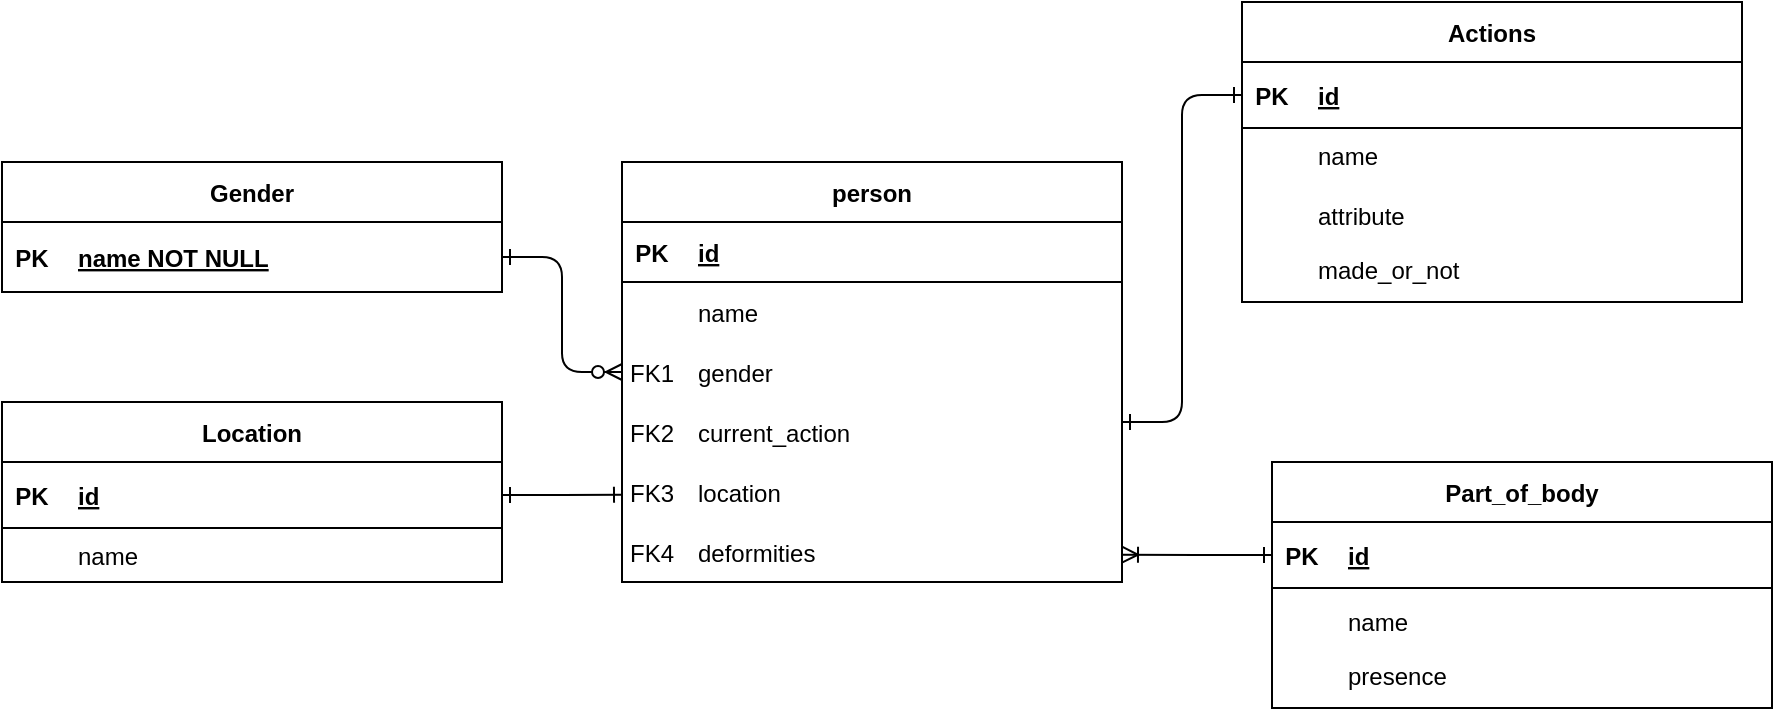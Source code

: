 <mxfile version="21.1.1" type="device">
  <diagram id="R2lEEEUBdFMjLlhIrx00" name="Page-1">
    <mxGraphModel dx="546" dy="746" grid="1" gridSize="10" guides="1" tooltips="1" connect="1" arrows="1" fold="1" page="1" pageScale="1" pageWidth="850" pageHeight="1100" math="0" shadow="0" extFonts="Permanent Marker^https://fonts.googleapis.com/css?family=Permanent+Marker">
      <root>
        <mxCell id="0" />
        <mxCell id="1" parent="0" />
        <mxCell id="sWhxMPJAAzVVnIiJoIiu-1" value="" style="edgeStyle=entityRelationEdgeStyle;endArrow=ERzeroToMany;startArrow=ERone;endFill=1;startFill=0;entryX=0;entryY=0.5;entryDx=0;entryDy=0;" parent="1" source="sWhxMPJAAzVVnIiJoIiu-24" target="sWhxMPJAAzVVnIiJoIiu-10" edge="1">
          <mxGeometry width="100" height="100" relative="1" as="geometry">
            <mxPoint x="340" y="720" as="sourcePoint" />
            <mxPoint x="440" y="620" as="targetPoint" />
          </mxGeometry>
        </mxCell>
        <mxCell id="sWhxMPJAAzVVnIiJoIiu-2" value="" style="edgeStyle=entityRelationEdgeStyle;endArrow=ERone;startArrow=ERone;endFill=0;startFill=0;strokeColor=default;entryX=0;entryY=0.5;entryDx=0;entryDy=0;" parent="1" target="sWhxMPJAAzVVnIiJoIiu-14" edge="1">
          <mxGeometry width="100" height="100" relative="1" as="geometry">
            <mxPoint x="700" y="250" as="sourcePoint" />
            <mxPoint x="460" y="205" as="targetPoint" />
          </mxGeometry>
        </mxCell>
        <mxCell id="sWhxMPJAAzVVnIiJoIiu-3" value="person" style="shape=table;startSize=30;container=1;collapsible=1;childLayout=tableLayout;fixedRows=1;rowLines=0;fontStyle=1;align=center;resizeLast=1;columnLines=0;snapToPoint=0;rounded=0;" parent="1" vertex="1">
          <mxGeometry x="450" y="120" width="250" height="210" as="geometry">
            <mxRectangle x="450" y="120" width="80" height="30" as="alternateBounds" />
          </mxGeometry>
        </mxCell>
        <mxCell id="sWhxMPJAAzVVnIiJoIiu-4" value="" style="shape=partialRectangle;collapsible=0;dropTarget=0;pointerEvents=0;fillColor=none;points=[[0,0.5],[1,0.5]];portConstraint=eastwest;top=0;left=0;right=0;bottom=1;" parent="sWhxMPJAAzVVnIiJoIiu-3" vertex="1">
          <mxGeometry y="30" width="250" height="30" as="geometry" />
        </mxCell>
        <mxCell id="sWhxMPJAAzVVnIiJoIiu-5" value="PK" style="shape=partialRectangle;overflow=hidden;connectable=0;fillColor=none;top=0;left=0;bottom=0;right=0;fontStyle=1;" parent="sWhxMPJAAzVVnIiJoIiu-4" vertex="1">
          <mxGeometry width="30" height="30" as="geometry">
            <mxRectangle width="30" height="30" as="alternateBounds" />
          </mxGeometry>
        </mxCell>
        <mxCell id="sWhxMPJAAzVVnIiJoIiu-6" value="id" style="shape=partialRectangle;overflow=hidden;connectable=0;fillColor=none;top=0;left=0;bottom=0;right=0;align=left;spacingLeft=6;fontStyle=5;" parent="sWhxMPJAAzVVnIiJoIiu-4" vertex="1">
          <mxGeometry x="30" width="220" height="30" as="geometry">
            <mxRectangle width="220" height="30" as="alternateBounds" />
          </mxGeometry>
        </mxCell>
        <mxCell id="sWhxMPJAAzVVnIiJoIiu-7" value="" style="shape=partialRectangle;collapsible=0;dropTarget=0;pointerEvents=0;fillColor=none;points=[[0,0.5],[1,0.5]];portConstraint=eastwest;top=0;left=0;right=0;bottom=0;" parent="sWhxMPJAAzVVnIiJoIiu-3" vertex="1">
          <mxGeometry y="60" width="250" height="30" as="geometry" />
        </mxCell>
        <mxCell id="sWhxMPJAAzVVnIiJoIiu-8" value="" style="shape=partialRectangle;overflow=hidden;connectable=0;fillColor=none;top=0;left=0;bottom=0;right=0;" parent="sWhxMPJAAzVVnIiJoIiu-7" vertex="1">
          <mxGeometry width="30" height="30" as="geometry">
            <mxRectangle width="30" height="30" as="alternateBounds" />
          </mxGeometry>
        </mxCell>
        <mxCell id="sWhxMPJAAzVVnIiJoIiu-9" value="name" style="shape=partialRectangle;overflow=hidden;connectable=0;fillColor=none;top=0;left=0;bottom=0;right=0;align=left;spacingLeft=6;" parent="sWhxMPJAAzVVnIiJoIiu-7" vertex="1">
          <mxGeometry x="30" width="220" height="30" as="geometry">
            <mxRectangle width="220" height="30" as="alternateBounds" />
          </mxGeometry>
        </mxCell>
        <mxCell id="sWhxMPJAAzVVnIiJoIiu-10" value="" style="shape=partialRectangle;collapsible=0;dropTarget=0;pointerEvents=0;fillColor=none;points=[[0,0.5],[1,0.5]];portConstraint=eastwest;top=0;left=0;right=0;bottom=0;" parent="sWhxMPJAAzVVnIiJoIiu-3" vertex="1">
          <mxGeometry y="90" width="250" height="30" as="geometry" />
        </mxCell>
        <mxCell id="sWhxMPJAAzVVnIiJoIiu-11" value="FK1" style="shape=partialRectangle;overflow=hidden;connectable=0;fillColor=none;top=0;left=0;bottom=0;right=0;" parent="sWhxMPJAAzVVnIiJoIiu-10" vertex="1">
          <mxGeometry width="30" height="30" as="geometry">
            <mxRectangle width="30" height="30" as="alternateBounds" />
          </mxGeometry>
        </mxCell>
        <mxCell id="sWhxMPJAAzVVnIiJoIiu-12" value="gender" style="shape=partialRectangle;overflow=hidden;connectable=0;fillColor=none;top=0;left=0;bottom=0;right=0;align=left;spacingLeft=6;" parent="sWhxMPJAAzVVnIiJoIiu-10" vertex="1">
          <mxGeometry x="30" width="220" height="30" as="geometry">
            <mxRectangle width="220" height="30" as="alternateBounds" />
          </mxGeometry>
        </mxCell>
        <mxCell id="sWhxMPJAAzVVnIiJoIiu-13" value="Actions" style="shape=table;startSize=30;container=1;collapsible=1;childLayout=tableLayout;fixedRows=1;rowLines=0;fontStyle=1;align=center;resizeLast=1;columnLines=0;" parent="1" vertex="1">
          <mxGeometry x="760" y="40" width="250" height="150" as="geometry" />
        </mxCell>
        <mxCell id="sWhxMPJAAzVVnIiJoIiu-14" value="" style="shape=partialRectangle;collapsible=0;dropTarget=0;pointerEvents=0;fillColor=none;points=[[0,0.5],[1,0.5]];portConstraint=eastwest;top=0;left=0;right=0;bottom=1;" parent="sWhxMPJAAzVVnIiJoIiu-13" vertex="1">
          <mxGeometry y="30" width="250" height="33" as="geometry" />
        </mxCell>
        <mxCell id="sWhxMPJAAzVVnIiJoIiu-15" value="PK" style="shape=partialRectangle;overflow=hidden;connectable=0;fillColor=none;top=0;left=0;bottom=0;right=0;fontStyle=1;" parent="sWhxMPJAAzVVnIiJoIiu-14" vertex="1">
          <mxGeometry width="30" height="33" as="geometry">
            <mxRectangle width="30" height="33" as="alternateBounds" />
          </mxGeometry>
        </mxCell>
        <mxCell id="sWhxMPJAAzVVnIiJoIiu-16" value="id" style="shape=partialRectangle;overflow=hidden;connectable=0;fillColor=none;top=0;left=0;bottom=0;right=0;align=left;spacingLeft=6;fontStyle=5;" parent="sWhxMPJAAzVVnIiJoIiu-14" vertex="1">
          <mxGeometry x="30" width="220" height="33" as="geometry">
            <mxRectangle width="220" height="33" as="alternateBounds" />
          </mxGeometry>
        </mxCell>
        <mxCell id="sWhxMPJAAzVVnIiJoIiu-17" value="" style="shape=partialRectangle;collapsible=0;dropTarget=0;pointerEvents=0;fillColor=none;points=[[0,0.5],[1,0.5]];portConstraint=eastwest;top=0;left=0;right=0;bottom=0;" parent="sWhxMPJAAzVVnIiJoIiu-13" vertex="1">
          <mxGeometry y="63" width="250" height="27" as="geometry" />
        </mxCell>
        <mxCell id="sWhxMPJAAzVVnIiJoIiu-18" value="" style="shape=partialRectangle;overflow=hidden;connectable=0;fillColor=none;top=0;left=0;bottom=0;right=0;" parent="sWhxMPJAAzVVnIiJoIiu-17" vertex="1">
          <mxGeometry width="30" height="27" as="geometry">
            <mxRectangle width="30" height="27" as="alternateBounds" />
          </mxGeometry>
        </mxCell>
        <mxCell id="sWhxMPJAAzVVnIiJoIiu-19" value="name" style="shape=partialRectangle;overflow=hidden;connectable=0;fillColor=none;top=0;left=0;bottom=0;right=0;align=left;spacingLeft=6;" parent="sWhxMPJAAzVVnIiJoIiu-17" vertex="1">
          <mxGeometry x="30" width="220" height="27" as="geometry">
            <mxRectangle width="220" height="27" as="alternateBounds" />
          </mxGeometry>
        </mxCell>
        <mxCell id="sWhxMPJAAzVVnIiJoIiu-20" value="" style="shape=partialRectangle;collapsible=0;dropTarget=0;pointerEvents=0;fillColor=none;points=[[0,0.5],[1,0.5]];portConstraint=eastwest;top=0;left=0;right=0;bottom=0;" parent="sWhxMPJAAzVVnIiJoIiu-13" vertex="1">
          <mxGeometry y="90" width="250" height="33" as="geometry" />
        </mxCell>
        <mxCell id="sWhxMPJAAzVVnIiJoIiu-21" value="" style="shape=partialRectangle;overflow=hidden;connectable=0;fillColor=none;top=0;left=0;bottom=0;right=0;" parent="sWhxMPJAAzVVnIiJoIiu-20" vertex="1">
          <mxGeometry width="30" height="33" as="geometry">
            <mxRectangle width="30" height="33" as="alternateBounds" />
          </mxGeometry>
        </mxCell>
        <mxCell id="sWhxMPJAAzVVnIiJoIiu-22" value="attribute" style="shape=partialRectangle;overflow=hidden;connectable=0;fillColor=none;top=0;left=0;bottom=0;right=0;align=left;spacingLeft=6;" parent="sWhxMPJAAzVVnIiJoIiu-20" vertex="1">
          <mxGeometry x="30" width="220" height="33" as="geometry">
            <mxRectangle width="220" height="33" as="alternateBounds" />
          </mxGeometry>
        </mxCell>
        <mxCell id="sWhxMPJAAzVVnIiJoIiu-23" value="Gender" style="shape=table;startSize=30;container=1;collapsible=1;childLayout=tableLayout;fixedRows=1;rowLines=0;fontStyle=1;align=center;resizeLast=1;columnLines=0;" parent="1" vertex="1">
          <mxGeometry x="140" y="120" width="250" height="65" as="geometry" />
        </mxCell>
        <mxCell id="sWhxMPJAAzVVnIiJoIiu-24" value="" style="shape=partialRectangle;collapsible=0;dropTarget=0;pointerEvents=0;fillColor=none;points=[[0,0.5],[1,0.5]];portConstraint=eastwest;top=0;left=0;right=0;bottom=1;" parent="sWhxMPJAAzVVnIiJoIiu-23" vertex="1">
          <mxGeometry y="30" width="250" height="35" as="geometry" />
        </mxCell>
        <mxCell id="sWhxMPJAAzVVnIiJoIiu-25" value="PK" style="shape=partialRectangle;overflow=hidden;connectable=0;fillColor=none;top=0;left=0;bottom=0;right=0;fontStyle=1;" parent="sWhxMPJAAzVVnIiJoIiu-24" vertex="1">
          <mxGeometry width="30" height="35" as="geometry">
            <mxRectangle width="30" height="35" as="alternateBounds" />
          </mxGeometry>
        </mxCell>
        <mxCell id="sWhxMPJAAzVVnIiJoIiu-26" value="name NOT NULL" style="shape=partialRectangle;overflow=hidden;connectable=0;fillColor=none;top=0;left=0;bottom=0;right=0;align=left;spacingLeft=6;fontStyle=5;" parent="sWhxMPJAAzVVnIiJoIiu-24" vertex="1">
          <mxGeometry x="30" width="220" height="35" as="geometry">
            <mxRectangle width="220" height="35" as="alternateBounds" />
          </mxGeometry>
        </mxCell>
        <mxCell id="sWhxMPJAAzVVnIiJoIiu-27" value="current_action" style="shape=partialRectangle;overflow=hidden;connectable=0;fillColor=none;top=0;left=0;bottom=0;right=0;align=left;spacingLeft=6;" parent="1" vertex="1">
          <mxGeometry x="480" y="240" width="220" height="30" as="geometry">
            <mxRectangle width="220" height="30" as="alternateBounds" />
          </mxGeometry>
        </mxCell>
        <mxCell id="sWhxMPJAAzVVnIiJoIiu-28" value="FK2" style="shape=partialRectangle;overflow=hidden;connectable=0;fillColor=none;top=0;left=0;bottom=0;right=0;" parent="1" vertex="1">
          <mxGeometry x="450" y="240" width="30" height="30" as="geometry">
            <mxRectangle width="30" height="30" as="alternateBounds" />
          </mxGeometry>
        </mxCell>
        <mxCell id="sWhxMPJAAzVVnIiJoIiu-29" value="location" style="shape=partialRectangle;overflow=hidden;connectable=0;fillColor=none;top=0;left=0;bottom=0;right=0;align=left;spacingLeft=6;" parent="1" vertex="1">
          <mxGeometry x="480" y="270" width="220" height="30" as="geometry">
            <mxRectangle width="220" height="30" as="alternateBounds" />
          </mxGeometry>
        </mxCell>
        <mxCell id="sWhxMPJAAzVVnIiJoIiu-30" value="FK3" style="shape=partialRectangle;overflow=hidden;connectable=0;fillColor=none;top=0;left=0;bottom=0;right=0;" parent="1" vertex="1">
          <mxGeometry x="450" y="270" width="30" height="30" as="geometry">
            <mxRectangle width="30" height="30" as="alternateBounds" />
          </mxGeometry>
        </mxCell>
        <mxCell id="sWhxMPJAAzVVnIiJoIiu-31" value="made_or_not" style="shape=partialRectangle;overflow=hidden;connectable=0;fillColor=none;top=0;left=0;bottom=0;right=0;align=left;spacingLeft=6;" parent="1" vertex="1">
          <mxGeometry x="790" y="157" width="220" height="33" as="geometry">
            <mxRectangle width="220" height="33" as="alternateBounds" />
          </mxGeometry>
        </mxCell>
        <mxCell id="sWhxMPJAAzVVnIiJoIiu-32" value="deformities" style="shape=partialRectangle;overflow=hidden;connectable=0;fillColor=none;top=0;left=0;bottom=0;right=0;align=left;spacingLeft=6;" parent="1" vertex="1">
          <mxGeometry x="480" y="300" width="220" height="30" as="geometry">
            <mxRectangle width="220" height="30" as="alternateBounds" />
          </mxGeometry>
        </mxCell>
        <mxCell id="sWhxMPJAAzVVnIiJoIiu-33" value="FK4" style="shape=partialRectangle;overflow=hidden;connectable=0;fillColor=none;top=0;left=0;bottom=0;right=0;" parent="1" vertex="1">
          <mxGeometry x="450" y="300" width="30" height="30" as="geometry">
            <mxRectangle width="30" height="30" as="alternateBounds" />
          </mxGeometry>
        </mxCell>
        <mxCell id="sWhxMPJAAzVVnIiJoIiu-34" value="Location" style="shape=table;startSize=30;container=1;collapsible=1;childLayout=tableLayout;fixedRows=1;rowLines=0;fontStyle=1;align=center;resizeLast=1;columnLines=0;" parent="1" vertex="1">
          <mxGeometry x="140" y="240" width="250" height="90" as="geometry" />
        </mxCell>
        <mxCell id="sWhxMPJAAzVVnIiJoIiu-35" value="" style="shape=partialRectangle;collapsible=0;dropTarget=0;pointerEvents=0;fillColor=none;points=[[0,0.5],[1,0.5]];portConstraint=eastwest;top=0;left=0;right=0;bottom=1;" parent="sWhxMPJAAzVVnIiJoIiu-34" vertex="1">
          <mxGeometry y="30" width="250" height="33" as="geometry" />
        </mxCell>
        <mxCell id="sWhxMPJAAzVVnIiJoIiu-36" value="PK" style="shape=partialRectangle;overflow=hidden;connectable=0;fillColor=none;top=0;left=0;bottom=0;right=0;fontStyle=1;" parent="sWhxMPJAAzVVnIiJoIiu-35" vertex="1">
          <mxGeometry width="30" height="33" as="geometry">
            <mxRectangle width="30" height="33" as="alternateBounds" />
          </mxGeometry>
        </mxCell>
        <mxCell id="sWhxMPJAAzVVnIiJoIiu-37" value="id" style="shape=partialRectangle;overflow=hidden;connectable=0;fillColor=none;top=0;left=0;bottom=0;right=0;align=left;spacingLeft=6;fontStyle=5;" parent="sWhxMPJAAzVVnIiJoIiu-35" vertex="1">
          <mxGeometry x="30" width="220" height="33" as="geometry">
            <mxRectangle width="220" height="33" as="alternateBounds" />
          </mxGeometry>
        </mxCell>
        <mxCell id="sWhxMPJAAzVVnIiJoIiu-38" value="" style="shape=partialRectangle;collapsible=0;dropTarget=0;pointerEvents=0;fillColor=none;points=[[0,0.5],[1,0.5]];portConstraint=eastwest;top=0;left=0;right=0;bottom=0;" parent="sWhxMPJAAzVVnIiJoIiu-34" vertex="1">
          <mxGeometry y="63" width="250" height="27" as="geometry" />
        </mxCell>
        <mxCell id="sWhxMPJAAzVVnIiJoIiu-39" value="" style="shape=partialRectangle;overflow=hidden;connectable=0;fillColor=none;top=0;left=0;bottom=0;right=0;" parent="sWhxMPJAAzVVnIiJoIiu-38" vertex="1">
          <mxGeometry width="30" height="27" as="geometry">
            <mxRectangle width="30" height="27" as="alternateBounds" />
          </mxGeometry>
        </mxCell>
        <mxCell id="sWhxMPJAAzVVnIiJoIiu-40" value="name" style="shape=partialRectangle;overflow=hidden;connectable=0;fillColor=none;top=0;left=0;bottom=0;right=0;align=left;spacingLeft=6;" parent="sWhxMPJAAzVVnIiJoIiu-38" vertex="1">
          <mxGeometry x="30" width="220" height="27" as="geometry">
            <mxRectangle width="220" height="27" as="alternateBounds" />
          </mxGeometry>
        </mxCell>
        <mxCell id="sWhxMPJAAzVVnIiJoIiu-41" style="edgeStyle=orthogonalEdgeStyle;rounded=0;orthogonalLoop=1;jettySize=auto;html=1;exitX=1;exitY=0.5;exitDx=0;exitDy=0;endArrow=ERone;endFill=0;startArrow=ERone;startFill=0;" parent="1" source="sWhxMPJAAzVVnIiJoIiu-35" edge="1">
          <mxGeometry relative="1" as="geometry">
            <mxPoint x="450" y="286.333" as="targetPoint" />
          </mxGeometry>
        </mxCell>
        <mxCell id="sWhxMPJAAzVVnIiJoIiu-42" value="Part_of_body" style="shape=table;startSize=30;container=1;collapsible=1;childLayout=tableLayout;fixedRows=1;rowLines=0;fontStyle=1;align=center;resizeLast=1;columnLines=0;" parent="1" vertex="1">
          <mxGeometry x="775" y="270" width="250" height="123" as="geometry" />
        </mxCell>
        <mxCell id="sWhxMPJAAzVVnIiJoIiu-43" value="" style="shape=partialRectangle;collapsible=0;dropTarget=0;pointerEvents=0;fillColor=none;points=[[0,0.5],[1,0.5]];portConstraint=eastwest;top=0;left=0;right=0;bottom=1;" parent="sWhxMPJAAzVVnIiJoIiu-42" vertex="1">
          <mxGeometry y="30" width="250" height="33" as="geometry" />
        </mxCell>
        <mxCell id="sWhxMPJAAzVVnIiJoIiu-44" value="PK" style="shape=partialRectangle;overflow=hidden;connectable=0;fillColor=none;top=0;left=0;bottom=0;right=0;fontStyle=1;" parent="sWhxMPJAAzVVnIiJoIiu-43" vertex="1">
          <mxGeometry width="30" height="33" as="geometry">
            <mxRectangle width="30" height="33" as="alternateBounds" />
          </mxGeometry>
        </mxCell>
        <mxCell id="sWhxMPJAAzVVnIiJoIiu-45" value="id" style="shape=partialRectangle;overflow=hidden;connectable=0;fillColor=none;top=0;left=0;bottom=0;right=0;align=left;spacingLeft=6;fontStyle=5;" parent="sWhxMPJAAzVVnIiJoIiu-43" vertex="1">
          <mxGeometry x="30" width="220" height="33" as="geometry">
            <mxRectangle width="220" height="33" as="alternateBounds" />
          </mxGeometry>
        </mxCell>
        <mxCell id="sWhxMPJAAzVVnIiJoIiu-46" value="" style="shape=partialRectangle;collapsible=0;dropTarget=0;pointerEvents=0;fillColor=none;points=[[0,0.5],[1,0.5]];portConstraint=eastwest;top=0;left=0;right=0;bottom=0;" parent="sWhxMPJAAzVVnIiJoIiu-42" vertex="1">
          <mxGeometry y="63" width="250" height="33" as="geometry" />
        </mxCell>
        <mxCell id="sWhxMPJAAzVVnIiJoIiu-47" value="" style="shape=partialRectangle;overflow=hidden;connectable=0;fillColor=none;top=0;left=0;bottom=0;right=0;" parent="sWhxMPJAAzVVnIiJoIiu-46" vertex="1">
          <mxGeometry width="30" height="33" as="geometry">
            <mxRectangle width="30" height="33" as="alternateBounds" />
          </mxGeometry>
        </mxCell>
        <mxCell id="sWhxMPJAAzVVnIiJoIiu-48" value="name" style="shape=partialRectangle;overflow=hidden;connectable=0;fillColor=none;top=0;left=0;bottom=0;right=0;align=left;spacingLeft=6;" parent="sWhxMPJAAzVVnIiJoIiu-46" vertex="1">
          <mxGeometry x="30" width="220" height="33" as="geometry">
            <mxRectangle width="220" height="33" as="alternateBounds" />
          </mxGeometry>
        </mxCell>
        <mxCell id="sWhxMPJAAzVVnIiJoIiu-49" value="presence" style="shape=partialRectangle;overflow=hidden;connectable=0;fillColor=none;top=0;left=0;bottom=0;right=0;align=left;spacingLeft=6;" parent="1" vertex="1">
          <mxGeometry x="805" y="360" width="220" height="33" as="geometry">
            <mxRectangle width="220" height="33" as="alternateBounds" />
          </mxGeometry>
        </mxCell>
        <mxCell id="sWhxMPJAAzVVnIiJoIiu-50" style="edgeStyle=orthogonalEdgeStyle;rounded=0;orthogonalLoop=1;jettySize=auto;html=1;exitX=0;exitY=0.5;exitDx=0;exitDy=0;endArrow=ERoneToMany;endFill=0;startArrow=ERone;startFill=0;" parent="1" source="sWhxMPJAAzVVnIiJoIiu-43" edge="1">
          <mxGeometry relative="1" as="geometry">
            <mxPoint x="700" y="316.333" as="targetPoint" />
          </mxGeometry>
        </mxCell>
      </root>
    </mxGraphModel>
  </diagram>
</mxfile>

